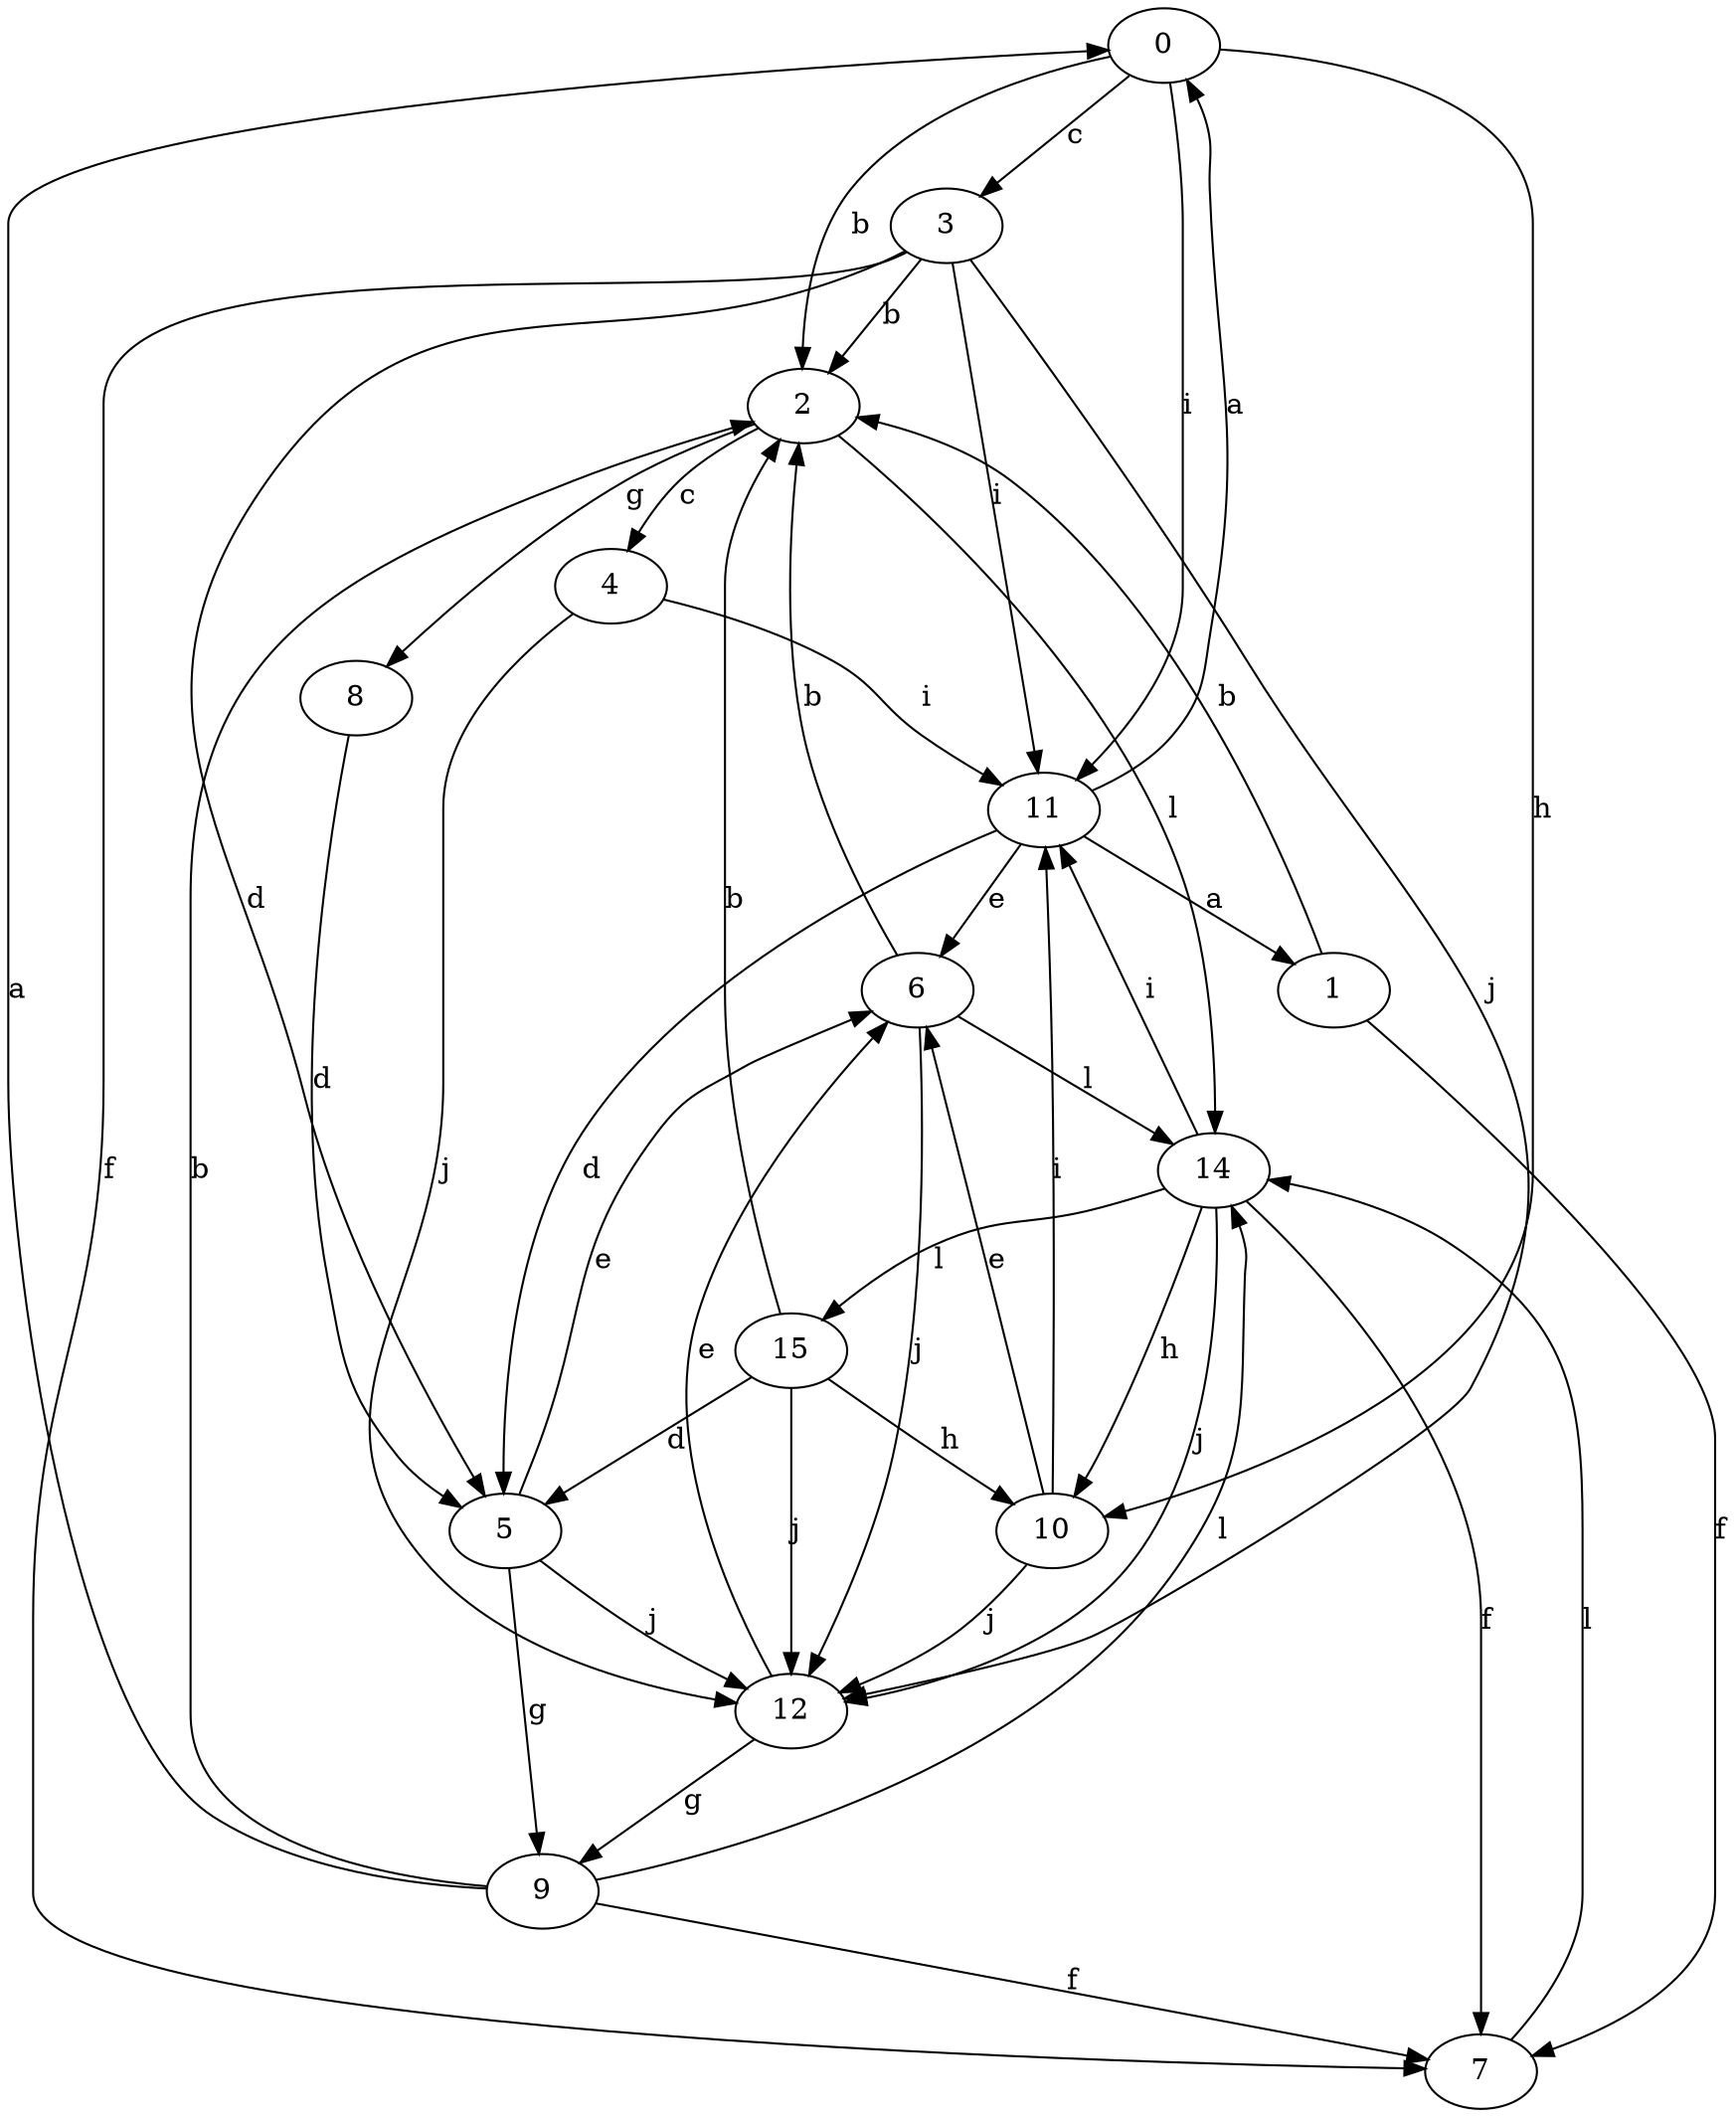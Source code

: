 strict digraph  {
0;
1;
2;
3;
4;
5;
6;
7;
8;
9;
10;
11;
12;
14;
15;
0 -> 2  [label=b];
0 -> 3  [label=c];
0 -> 10  [label=h];
0 -> 11  [label=i];
1 -> 2  [label=b];
1 -> 7  [label=f];
2 -> 4  [label=c];
2 -> 8  [label=g];
2 -> 14  [label=l];
3 -> 2  [label=b];
3 -> 5  [label=d];
3 -> 7  [label=f];
3 -> 11  [label=i];
3 -> 12  [label=j];
4 -> 11  [label=i];
4 -> 12  [label=j];
5 -> 6  [label=e];
5 -> 9  [label=g];
5 -> 12  [label=j];
6 -> 2  [label=b];
6 -> 12  [label=j];
6 -> 14  [label=l];
7 -> 14  [label=l];
8 -> 5  [label=d];
9 -> 0  [label=a];
9 -> 2  [label=b];
9 -> 7  [label=f];
9 -> 14  [label=l];
10 -> 6  [label=e];
10 -> 11  [label=i];
10 -> 12  [label=j];
11 -> 0  [label=a];
11 -> 1  [label=a];
11 -> 5  [label=d];
11 -> 6  [label=e];
12 -> 6  [label=e];
12 -> 9  [label=g];
14 -> 7  [label=f];
14 -> 10  [label=h];
14 -> 11  [label=i];
14 -> 12  [label=j];
14 -> 15  [label=l];
15 -> 2  [label=b];
15 -> 5  [label=d];
15 -> 10  [label=h];
15 -> 12  [label=j];
}
